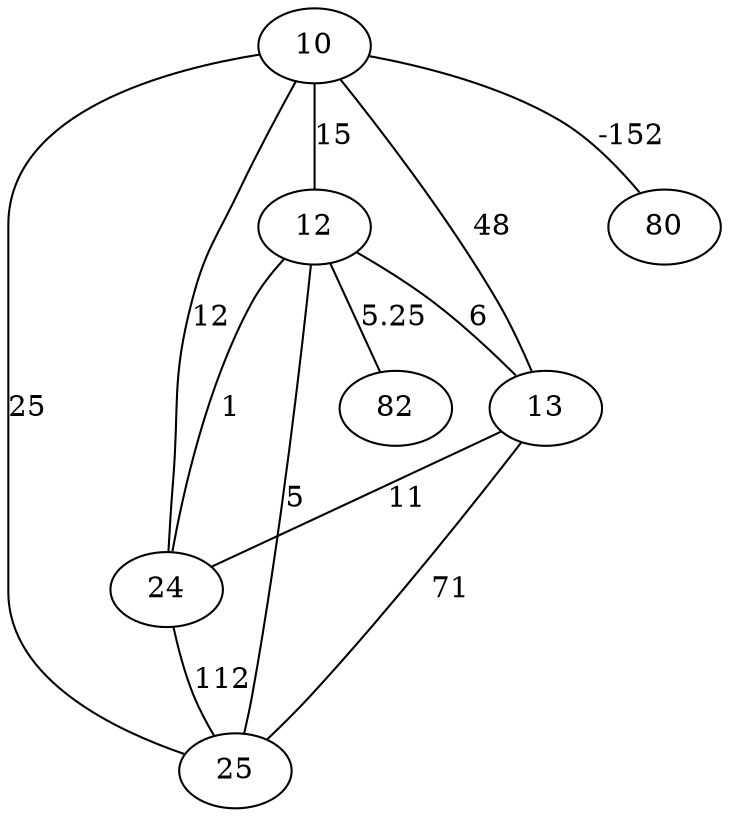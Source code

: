 graph {
    10--12 [label=15];
    10--24 [label=12];
    10--25 [label=25];
    10--13 [label=48];
    10--80 [label=-152];
    12--25 [label=5];
    12--24 [label=1];
    12--13 [label=6];
    12--82 [label=5.25];
    13--24 [label=11];
    13--25 [label=71];
    24--25 [label=112];
}